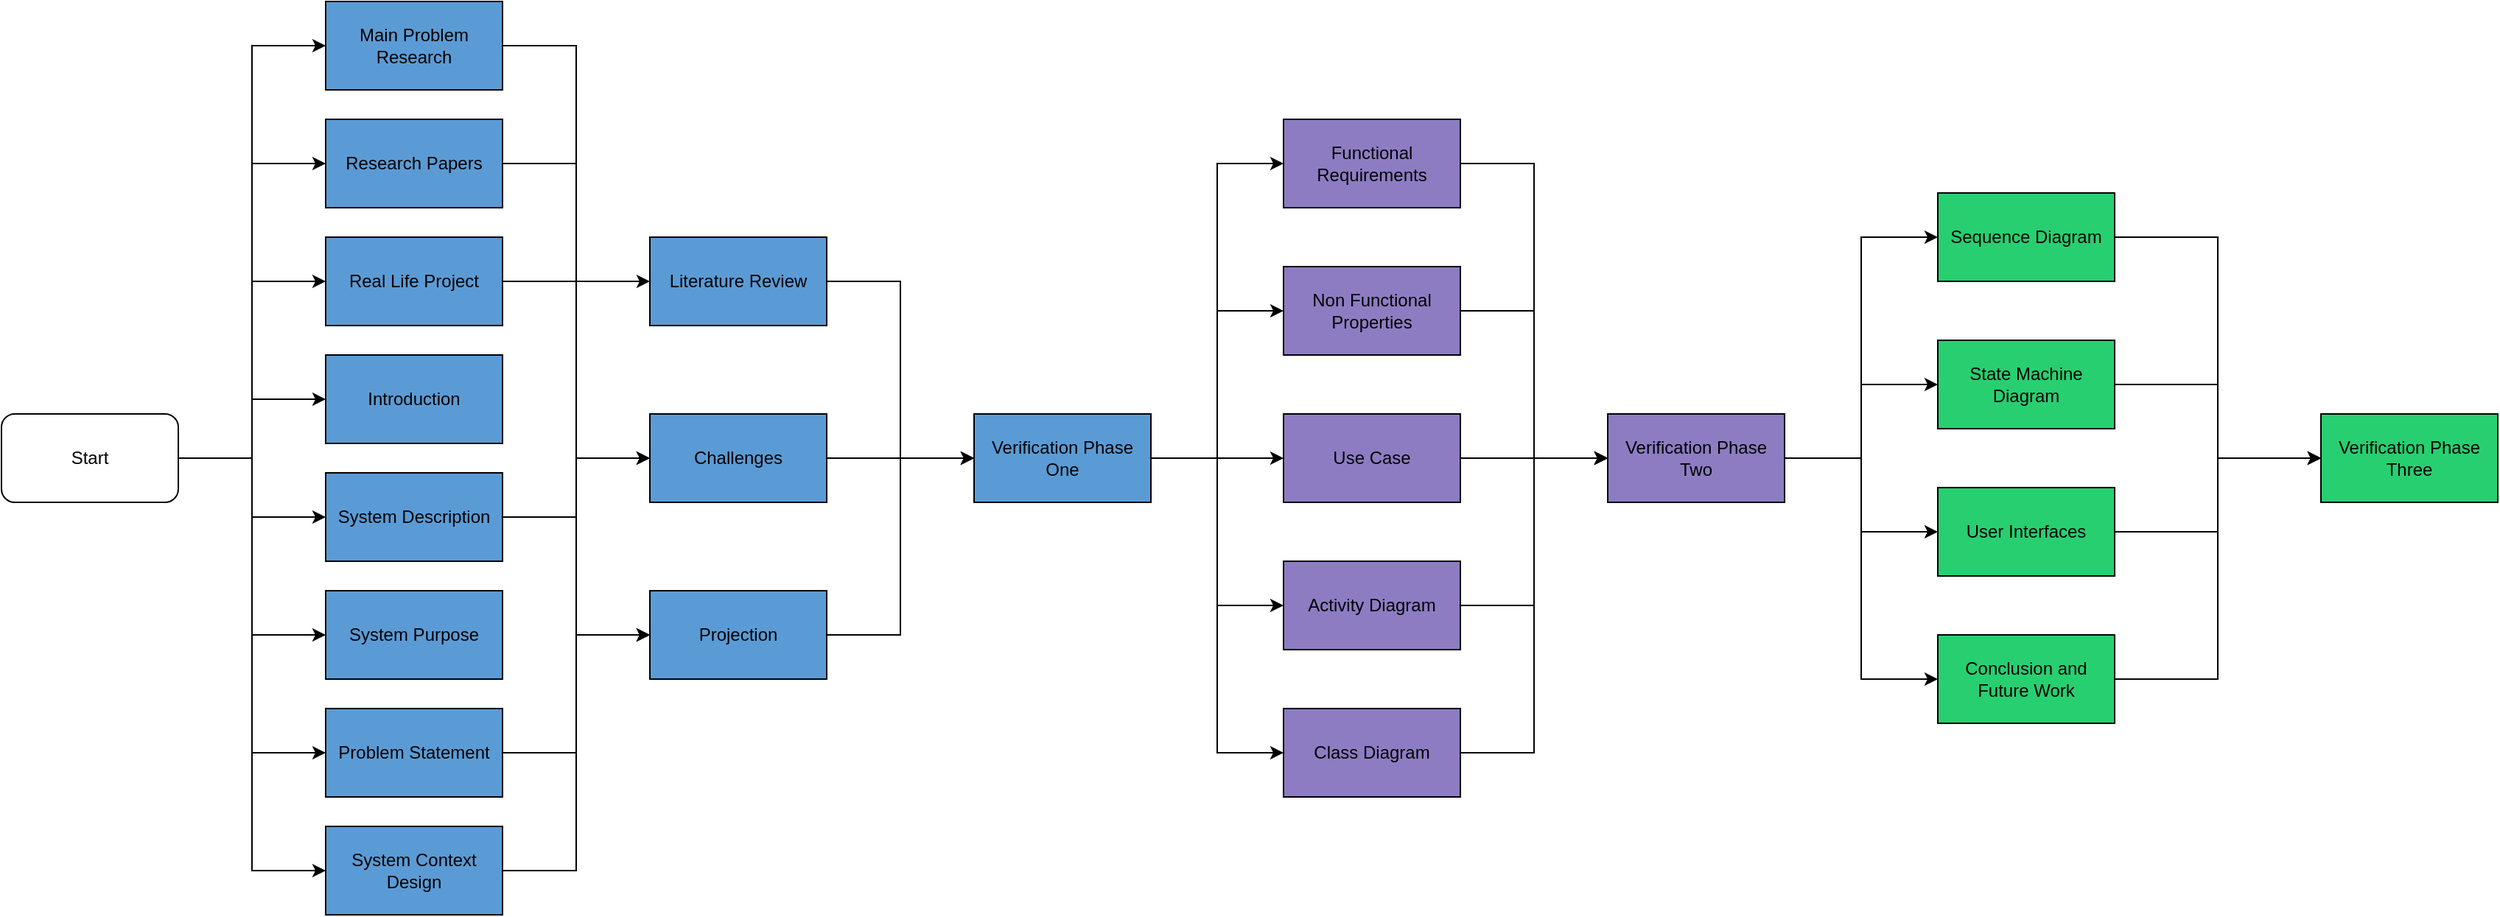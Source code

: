<mxfile version="14.6.9" type="github">
  <diagram id="fe9o9t63jJ4nMrAucya3" name="Page-1">
    <mxGraphModel dx="1955" dy="980" grid="1" gridSize="10" guides="1" tooltips="1" connect="1" arrows="1" fold="1" page="1" pageScale="1" pageWidth="827" pageHeight="1169" math="0" shadow="0">
      <root>
        <mxCell id="0" />
        <mxCell id="1" parent="0" />
        <mxCell id="1kwHoDAKHIwVnWZ9qKXR-3" style="edgeStyle=orthogonalEdgeStyle;rounded=0;orthogonalLoop=1;jettySize=auto;html=1;exitX=1;exitY=0.5;exitDx=0;exitDy=0;entryX=0;entryY=0.5;entryDx=0;entryDy=0;" parent="1" source="1kwHoDAKHIwVnWZ9qKXR-1" target="1kwHoDAKHIwVnWZ9qKXR-2" edge="1">
          <mxGeometry relative="1" as="geometry" />
        </mxCell>
        <mxCell id="1kwHoDAKHIwVnWZ9qKXR-5" style="edgeStyle=orthogonalEdgeStyle;rounded=0;orthogonalLoop=1;jettySize=auto;html=1;exitX=1;exitY=0.5;exitDx=0;exitDy=0;entryX=0;entryY=0.5;entryDx=0;entryDy=0;" parent="1" source="1kwHoDAKHIwVnWZ9qKXR-1" target="1kwHoDAKHIwVnWZ9qKXR-4" edge="1">
          <mxGeometry relative="1" as="geometry" />
        </mxCell>
        <mxCell id="1kwHoDAKHIwVnWZ9qKXR-7" style="edgeStyle=orthogonalEdgeStyle;rounded=0;orthogonalLoop=1;jettySize=auto;html=1;exitX=1;exitY=0.5;exitDx=0;exitDy=0;entryX=0;entryY=0.5;entryDx=0;entryDy=0;" parent="1" source="1kwHoDAKHIwVnWZ9qKXR-1" target="1kwHoDAKHIwVnWZ9qKXR-6" edge="1">
          <mxGeometry relative="1" as="geometry" />
        </mxCell>
        <mxCell id="39DIHfGKGRZBKEEOlCm_-33" style="edgeStyle=orthogonalEdgeStyle;rounded=0;orthogonalLoop=1;jettySize=auto;html=1;exitX=1;exitY=0.5;exitDx=0;exitDy=0;entryX=0;entryY=0.5;entryDx=0;entryDy=0;" parent="1" source="1kwHoDAKHIwVnWZ9qKXR-1" target="1kwHoDAKHIwVnWZ9qKXR-8" edge="1">
          <mxGeometry relative="1" as="geometry" />
        </mxCell>
        <mxCell id="39DIHfGKGRZBKEEOlCm_-34" style="edgeStyle=orthogonalEdgeStyle;rounded=0;orthogonalLoop=1;jettySize=auto;html=1;exitX=1;exitY=0.5;exitDx=0;exitDy=0;entryX=0;entryY=0.5;entryDx=0;entryDy=0;" parent="1" source="1kwHoDAKHIwVnWZ9qKXR-1" target="1kwHoDAKHIwVnWZ9qKXR-11" edge="1">
          <mxGeometry relative="1" as="geometry" />
        </mxCell>
        <mxCell id="39DIHfGKGRZBKEEOlCm_-35" style="edgeStyle=orthogonalEdgeStyle;rounded=0;orthogonalLoop=1;jettySize=auto;html=1;exitX=1;exitY=0.5;exitDx=0;exitDy=0;entryX=0;entryY=0.5;entryDx=0;entryDy=0;" parent="1" source="1kwHoDAKHIwVnWZ9qKXR-1" target="1kwHoDAKHIwVnWZ9qKXR-15" edge="1">
          <mxGeometry relative="1" as="geometry" />
        </mxCell>
        <mxCell id="39DIHfGKGRZBKEEOlCm_-36" style="edgeStyle=orthogonalEdgeStyle;rounded=0;orthogonalLoop=1;jettySize=auto;html=1;exitX=1;exitY=0.5;exitDx=0;exitDy=0;entryX=0;entryY=0.5;entryDx=0;entryDy=0;" parent="1" source="1kwHoDAKHIwVnWZ9qKXR-1" target="1kwHoDAKHIwVnWZ9qKXR-17" edge="1">
          <mxGeometry relative="1" as="geometry" />
        </mxCell>
        <mxCell id="39DIHfGKGRZBKEEOlCm_-37" style="edgeStyle=orthogonalEdgeStyle;rounded=0;orthogonalLoop=1;jettySize=auto;html=1;exitX=1;exitY=0.5;exitDx=0;exitDy=0;entryX=0;entryY=0.5;entryDx=0;entryDy=0;" parent="1" source="1kwHoDAKHIwVnWZ9qKXR-1" target="1kwHoDAKHIwVnWZ9qKXR-19" edge="1">
          <mxGeometry relative="1" as="geometry" />
        </mxCell>
        <mxCell id="1kwHoDAKHIwVnWZ9qKXR-1" value="Start" style="rounded=1;whiteSpace=wrap;html=1;" parent="1" vertex="1">
          <mxGeometry x="386" y="540" width="120" height="60" as="geometry" />
        </mxCell>
        <mxCell id="39DIHfGKGRZBKEEOlCm_-38" style="edgeStyle=orthogonalEdgeStyle;rounded=0;orthogonalLoop=1;jettySize=auto;html=1;exitX=1;exitY=0.5;exitDx=0;exitDy=0;entryX=0;entryY=0.5;entryDx=0;entryDy=0;" parent="1" source="1kwHoDAKHIwVnWZ9qKXR-2" target="1kwHoDAKHIwVnWZ9qKXR-22" edge="1">
          <mxGeometry relative="1" as="geometry" />
        </mxCell>
        <mxCell id="1kwHoDAKHIwVnWZ9qKXR-2" value="Main Problem Research" style="rounded=0;whiteSpace=wrap;html=1;fillColor=#5B9BD5;" parent="1" vertex="1">
          <mxGeometry x="606" y="260" width="120" height="60" as="geometry" />
        </mxCell>
        <mxCell id="39DIHfGKGRZBKEEOlCm_-39" style="edgeStyle=orthogonalEdgeStyle;rounded=0;orthogonalLoop=1;jettySize=auto;html=1;exitX=1;exitY=0.5;exitDx=0;exitDy=0;entryX=0;entryY=0.5;entryDx=0;entryDy=0;" parent="1" source="1kwHoDAKHIwVnWZ9qKXR-4" target="1kwHoDAKHIwVnWZ9qKXR-24" edge="1">
          <mxGeometry relative="1" as="geometry" />
        </mxCell>
        <mxCell id="1kwHoDAKHIwVnWZ9qKXR-4" value="Research Papers" style="rounded=0;whiteSpace=wrap;html=1;fillColor=#5B9BD5;" parent="1" vertex="1">
          <mxGeometry x="606" y="340" width="120" height="60" as="geometry" />
        </mxCell>
        <mxCell id="39DIHfGKGRZBKEEOlCm_-40" style="edgeStyle=orthogonalEdgeStyle;rounded=0;orthogonalLoop=1;jettySize=auto;html=1;exitX=1;exitY=0.5;exitDx=0;exitDy=0;entryX=0;entryY=0.5;entryDx=0;entryDy=0;" parent="1" source="1kwHoDAKHIwVnWZ9qKXR-6" target="1kwHoDAKHIwVnWZ9qKXR-26" edge="1">
          <mxGeometry relative="1" as="geometry" />
        </mxCell>
        <mxCell id="1kwHoDAKHIwVnWZ9qKXR-6" value="Real Life Project" style="rounded=0;whiteSpace=wrap;html=1;fillColor=#5B9BD5;" parent="1" vertex="1">
          <mxGeometry x="606" y="420" width="120" height="60" as="geometry" />
        </mxCell>
        <mxCell id="1kwHoDAKHIwVnWZ9qKXR-8" value="Introduction" style="rounded=0;whiteSpace=wrap;html=1;fillColor=#5B9BD5;" parent="1" vertex="1">
          <mxGeometry x="606" y="500" width="120" height="60" as="geometry" />
        </mxCell>
        <mxCell id="39DIHfGKGRZBKEEOlCm_-42" style="edgeStyle=orthogonalEdgeStyle;rounded=0;orthogonalLoop=1;jettySize=auto;html=1;exitX=1;exitY=0.5;exitDx=0;exitDy=0;entryX=0;entryY=0.5;entryDx=0;entryDy=0;" parent="1" source="1kwHoDAKHIwVnWZ9qKXR-11" target="1kwHoDAKHIwVnWZ9qKXR-26" edge="1">
          <mxGeometry relative="1" as="geometry" />
        </mxCell>
        <mxCell id="1kwHoDAKHIwVnWZ9qKXR-11" value="System Description" style="rounded=0;whiteSpace=wrap;html=1;fillColor=#5B9BD5;" parent="1" vertex="1">
          <mxGeometry x="606" y="580" width="120" height="60" as="geometry" />
        </mxCell>
        <mxCell id="1kwHoDAKHIwVnWZ9qKXR-15" value="System Purpose" style="rounded=0;whiteSpace=wrap;html=1;fillColor=#5B9BD5;" parent="1" vertex="1">
          <mxGeometry x="606" y="660" width="120" height="60" as="geometry" />
        </mxCell>
        <mxCell id="39DIHfGKGRZBKEEOlCm_-44" style="edgeStyle=orthogonalEdgeStyle;rounded=0;orthogonalLoop=1;jettySize=auto;html=1;exitX=1;exitY=0.5;exitDx=0;exitDy=0;entryX=0;entryY=0.5;entryDx=0;entryDy=0;" parent="1" source="1kwHoDAKHIwVnWZ9qKXR-17" target="1kwHoDAKHIwVnWZ9qKXR-26" edge="1">
          <mxGeometry relative="1" as="geometry" />
        </mxCell>
        <mxCell id="1kwHoDAKHIwVnWZ9qKXR-17" value="Problem Statement" style="rounded=0;whiteSpace=wrap;html=1;fillColor=#5B9BD5;" parent="1" vertex="1">
          <mxGeometry x="606" y="740" width="120" height="60" as="geometry" />
        </mxCell>
        <mxCell id="39DIHfGKGRZBKEEOlCm_-45" style="edgeStyle=orthogonalEdgeStyle;rounded=0;orthogonalLoop=1;jettySize=auto;html=1;exitX=1;exitY=0.5;exitDx=0;exitDy=0;entryX=0;entryY=0.5;entryDx=0;entryDy=0;" parent="1" source="1kwHoDAKHIwVnWZ9qKXR-19" target="1kwHoDAKHIwVnWZ9qKXR-24" edge="1">
          <mxGeometry relative="1" as="geometry" />
        </mxCell>
        <mxCell id="1kwHoDAKHIwVnWZ9qKXR-19" value="System Context Design" style="rounded=0;whiteSpace=wrap;html=1;fillColor=#5B9BD5;" parent="1" vertex="1">
          <mxGeometry x="606" y="820" width="120" height="60" as="geometry" />
        </mxCell>
        <mxCell id="k-VmG72Gza5ZQCO4Gvvp-2" style="edgeStyle=orthogonalEdgeStyle;rounded=0;orthogonalLoop=1;jettySize=auto;html=1;exitX=1;exitY=0.5;exitDx=0;exitDy=0;entryX=0;entryY=0.5;entryDx=0;entryDy=0;" parent="1" source="1kwHoDAKHIwVnWZ9qKXR-22" target="k-VmG72Gza5ZQCO4Gvvp-1" edge="1">
          <mxGeometry relative="1" as="geometry" />
        </mxCell>
        <mxCell id="1kwHoDAKHIwVnWZ9qKXR-22" value="Literature Review" style="rounded=0;whiteSpace=wrap;html=1;fillColor=#5B9BD5;" parent="1" vertex="1">
          <mxGeometry x="826" y="420" width="120" height="60" as="geometry" />
        </mxCell>
        <mxCell id="k-VmG72Gza5ZQCO4Gvvp-4" style="edgeStyle=orthogonalEdgeStyle;rounded=0;orthogonalLoop=1;jettySize=auto;html=1;exitX=1;exitY=0.5;exitDx=0;exitDy=0;entryX=0;entryY=0.5;entryDx=0;entryDy=0;" parent="1" source="1kwHoDAKHIwVnWZ9qKXR-24" target="k-VmG72Gza5ZQCO4Gvvp-1" edge="1">
          <mxGeometry relative="1" as="geometry" />
        </mxCell>
        <mxCell id="1kwHoDAKHIwVnWZ9qKXR-24" value="Challenges" style="rounded=0;whiteSpace=wrap;html=1;fillColor=#5B9BD5;" parent="1" vertex="1">
          <mxGeometry x="826" y="540" width="120" height="60" as="geometry" />
        </mxCell>
        <mxCell id="k-VmG72Gza5ZQCO4Gvvp-6" style="edgeStyle=orthogonalEdgeStyle;rounded=0;orthogonalLoop=1;jettySize=auto;html=1;exitX=1;exitY=0.5;exitDx=0;exitDy=0;entryX=0;entryY=0.5;entryDx=0;entryDy=0;" parent="1" source="1kwHoDAKHIwVnWZ9qKXR-26" target="k-VmG72Gza5ZQCO4Gvvp-1" edge="1">
          <mxGeometry relative="1" as="geometry" />
        </mxCell>
        <mxCell id="1kwHoDAKHIwVnWZ9qKXR-26" value="Projection" style="rounded=0;whiteSpace=wrap;html=1;fillColor=#5B9BD5;" parent="1" vertex="1">
          <mxGeometry x="826" y="660" width="120" height="60" as="geometry" />
        </mxCell>
        <mxCell id="39DIHfGKGRZBKEEOlCm_-63" style="edgeStyle=orthogonalEdgeStyle;rounded=0;orthogonalLoop=1;jettySize=auto;html=1;exitX=1;exitY=0.5;exitDx=0;exitDy=0;entryX=0;entryY=0.5;entryDx=0;entryDy=0;" parent="1" source="39DIHfGKGRZBKEEOlCm_-2" target="39DIHfGKGRZBKEEOlCm_-3" edge="1">
          <mxGeometry relative="1" as="geometry" />
        </mxCell>
        <mxCell id="39DIHfGKGRZBKEEOlCm_-2" value="Functional Requirements" style="rounded=0;whiteSpace=wrap;html=1;fillColor=#8E7CC3;" parent="1" vertex="1">
          <mxGeometry x="1256" y="340" width="120" height="60" as="geometry" />
        </mxCell>
        <mxCell id="39DIHfGKGRZBKEEOlCm_-32" style="edgeStyle=orthogonalEdgeStyle;rounded=0;orthogonalLoop=1;jettySize=auto;html=1;exitX=1;exitY=0.5;exitDx=0;exitDy=0;entryX=0;entryY=0.5;entryDx=0;entryDy=0;" parent="1" source="39DIHfGKGRZBKEEOlCm_-3" target="gVUuNYYb5GjVkxLs63HM-12" edge="1">
          <mxGeometry relative="1" as="geometry">
            <mxPoint x="1666" y="570" as="targetPoint" />
          </mxGeometry>
        </mxCell>
        <mxCell id="gVUuNYYb5GjVkxLs63HM-16" style="edgeStyle=orthogonalEdgeStyle;rounded=0;orthogonalLoop=1;jettySize=auto;html=1;exitX=1;exitY=0.5;exitDx=0;exitDy=0;entryX=0;entryY=0.5;entryDx=0;entryDy=0;" edge="1" parent="1" source="39DIHfGKGRZBKEEOlCm_-3" target="gVUuNYYb5GjVkxLs63HM-11">
          <mxGeometry relative="1" as="geometry" />
        </mxCell>
        <mxCell id="gVUuNYYb5GjVkxLs63HM-17" style="edgeStyle=orthogonalEdgeStyle;rounded=0;orthogonalLoop=1;jettySize=auto;html=1;exitX=1;exitY=0.5;exitDx=0;exitDy=0;entryX=0;entryY=0.5;entryDx=0;entryDy=0;" edge="1" parent="1" source="39DIHfGKGRZBKEEOlCm_-3" target="gVUuNYYb5GjVkxLs63HM-13">
          <mxGeometry relative="1" as="geometry" />
        </mxCell>
        <mxCell id="gVUuNYYb5GjVkxLs63HM-19" style="edgeStyle=orthogonalEdgeStyle;rounded=0;orthogonalLoop=1;jettySize=auto;html=1;exitX=1;exitY=0.5;exitDx=0;exitDy=0;entryX=0;entryY=0.5;entryDx=0;entryDy=0;" edge="1" parent="1" source="39DIHfGKGRZBKEEOlCm_-3" target="gVUuNYYb5GjVkxLs63HM-15">
          <mxGeometry relative="1" as="geometry" />
        </mxCell>
        <mxCell id="39DIHfGKGRZBKEEOlCm_-3" value="Verification Phase Two" style="rounded=0;whiteSpace=wrap;html=1;fillColor=#8E7CC3;" parent="1" vertex="1">
          <mxGeometry x="1476" y="540" width="120" height="60" as="geometry" />
        </mxCell>
        <mxCell id="39DIHfGKGRZBKEEOlCm_-58" style="edgeStyle=orthogonalEdgeStyle;rounded=0;orthogonalLoop=1;jettySize=auto;html=1;exitX=1;exitY=0.5;exitDx=0;exitDy=0;entryX=0;entryY=0.5;entryDx=0;entryDy=0;" parent="1" source="39DIHfGKGRZBKEEOlCm_-4" target="39DIHfGKGRZBKEEOlCm_-3" edge="1">
          <mxGeometry relative="1" as="geometry" />
        </mxCell>
        <mxCell id="39DIHfGKGRZBKEEOlCm_-4" value="Use Case" style="rounded=0;whiteSpace=wrap;html=1;fillColor=#8E7CC3;" parent="1" vertex="1">
          <mxGeometry x="1256" y="540" width="120" height="60" as="geometry" />
        </mxCell>
        <mxCell id="39DIHfGKGRZBKEEOlCm_-62" style="edgeStyle=orthogonalEdgeStyle;rounded=0;orthogonalLoop=1;jettySize=auto;html=1;exitX=1;exitY=0.5;exitDx=0;exitDy=0;entryX=0;entryY=0.5;entryDx=0;entryDy=0;" parent="1" source="39DIHfGKGRZBKEEOlCm_-7" target="39DIHfGKGRZBKEEOlCm_-3" edge="1">
          <mxGeometry relative="1" as="geometry" />
        </mxCell>
        <mxCell id="39DIHfGKGRZBKEEOlCm_-7" value="Non Functional Properties" style="rounded=0;whiteSpace=wrap;html=1;fillColor=#8E7CC3;" parent="1" vertex="1">
          <mxGeometry x="1256" y="440" width="120" height="60" as="geometry" />
        </mxCell>
        <mxCell id="39DIHfGKGRZBKEEOlCm_-60" style="edgeStyle=orthogonalEdgeStyle;rounded=0;orthogonalLoop=1;jettySize=auto;html=1;exitX=1;exitY=0.5;exitDx=0;exitDy=0;entryX=0;entryY=0.5;entryDx=0;entryDy=0;" parent="1" source="39DIHfGKGRZBKEEOlCm_-11" target="39DIHfGKGRZBKEEOlCm_-3" edge="1">
          <mxGeometry relative="1" as="geometry" />
        </mxCell>
        <mxCell id="39DIHfGKGRZBKEEOlCm_-11" value="Activity Diagram" style="rounded=0;whiteSpace=wrap;html=1;fillColor=#8E7CC3;" parent="1" vertex="1">
          <mxGeometry x="1256" y="640" width="120" height="60" as="geometry" />
        </mxCell>
        <mxCell id="39DIHfGKGRZBKEEOlCm_-61" style="edgeStyle=orthogonalEdgeStyle;rounded=0;orthogonalLoop=1;jettySize=auto;html=1;exitX=1;exitY=0.5;exitDx=0;exitDy=0;entryX=0;entryY=0.5;entryDx=0;entryDy=0;" parent="1" source="39DIHfGKGRZBKEEOlCm_-26" target="39DIHfGKGRZBKEEOlCm_-3" edge="1">
          <mxGeometry relative="1" as="geometry" />
        </mxCell>
        <mxCell id="39DIHfGKGRZBKEEOlCm_-26" value="Class Diagram" style="rounded=0;whiteSpace=wrap;html=1;fillColor=#8E7CC3;" parent="1" vertex="1">
          <mxGeometry x="1256" y="740" width="120" height="60" as="geometry" />
        </mxCell>
        <mxCell id="k-VmG72Gza5ZQCO4Gvvp-7" style="edgeStyle=orthogonalEdgeStyle;rounded=0;orthogonalLoop=1;jettySize=auto;html=1;exitX=1;exitY=0.5;exitDx=0;exitDy=0;entryX=0;entryY=0.5;entryDx=0;entryDy=0;" parent="1" source="k-VmG72Gza5ZQCO4Gvvp-1" target="39DIHfGKGRZBKEEOlCm_-2" edge="1">
          <mxGeometry relative="1" as="geometry" />
        </mxCell>
        <mxCell id="k-VmG72Gza5ZQCO4Gvvp-8" style="edgeStyle=orthogonalEdgeStyle;rounded=0;orthogonalLoop=1;jettySize=auto;html=1;exitX=1;exitY=0.5;exitDx=0;exitDy=0;entryX=0;entryY=0.5;entryDx=0;entryDy=0;" parent="1" source="k-VmG72Gza5ZQCO4Gvvp-1" target="39DIHfGKGRZBKEEOlCm_-7" edge="1">
          <mxGeometry relative="1" as="geometry" />
        </mxCell>
        <mxCell id="k-VmG72Gza5ZQCO4Gvvp-9" style="edgeStyle=orthogonalEdgeStyle;rounded=0;orthogonalLoop=1;jettySize=auto;html=1;exitX=1;exitY=0.5;exitDx=0;exitDy=0;entryX=0;entryY=0.5;entryDx=0;entryDy=0;" parent="1" source="k-VmG72Gza5ZQCO4Gvvp-1" target="39DIHfGKGRZBKEEOlCm_-4" edge="1">
          <mxGeometry relative="1" as="geometry" />
        </mxCell>
        <mxCell id="k-VmG72Gza5ZQCO4Gvvp-10" style="edgeStyle=orthogonalEdgeStyle;rounded=0;orthogonalLoop=1;jettySize=auto;html=1;exitX=1;exitY=0.5;exitDx=0;exitDy=0;entryX=0;entryY=0.5;entryDx=0;entryDy=0;" parent="1" source="k-VmG72Gza5ZQCO4Gvvp-1" target="39DIHfGKGRZBKEEOlCm_-11" edge="1">
          <mxGeometry relative="1" as="geometry" />
        </mxCell>
        <mxCell id="k-VmG72Gza5ZQCO4Gvvp-11" style="edgeStyle=orthogonalEdgeStyle;rounded=0;orthogonalLoop=1;jettySize=auto;html=1;exitX=1;exitY=0.5;exitDx=0;exitDy=0;entryX=0;entryY=0.5;entryDx=0;entryDy=0;" parent="1" source="k-VmG72Gza5ZQCO4Gvvp-1" target="39DIHfGKGRZBKEEOlCm_-26" edge="1">
          <mxGeometry relative="1" as="geometry" />
        </mxCell>
        <mxCell id="k-VmG72Gza5ZQCO4Gvvp-1" value="Verification Phase One" style="rounded=0;whiteSpace=wrap;html=1;fillColor=#5B9BD5;" parent="1" vertex="1">
          <mxGeometry x="1046" y="540" width="120" height="60" as="geometry" />
        </mxCell>
        <mxCell id="gVUuNYYb5GjVkxLs63HM-24" style="edgeStyle=orthogonalEdgeStyle;rounded=0;orthogonalLoop=1;jettySize=auto;html=1;exitX=1;exitY=0.5;exitDx=0;exitDy=0;entryX=0;entryY=0.5;entryDx=0;entryDy=0;" edge="1" parent="1" source="gVUuNYYb5GjVkxLs63HM-11" target="gVUuNYYb5GjVkxLs63HM-23">
          <mxGeometry relative="1" as="geometry" />
        </mxCell>
        <mxCell id="gVUuNYYb5GjVkxLs63HM-11" value="Sequence Diagram" style="rounded=0;whiteSpace=wrap;html=1;fillColor=#28cf70;" vertex="1" parent="1">
          <mxGeometry x="1700" y="390" width="120" height="60" as="geometry" />
        </mxCell>
        <mxCell id="gVUuNYYb5GjVkxLs63HM-26" style="edgeStyle=orthogonalEdgeStyle;rounded=0;orthogonalLoop=1;jettySize=auto;html=1;exitX=1;exitY=0.5;exitDx=0;exitDy=0;entryX=0;entryY=0.5;entryDx=0;entryDy=0;" edge="1" parent="1" source="gVUuNYYb5GjVkxLs63HM-12" target="gVUuNYYb5GjVkxLs63HM-23">
          <mxGeometry relative="1" as="geometry" />
        </mxCell>
        <mxCell id="gVUuNYYb5GjVkxLs63HM-12" value="User Interfaces" style="rounded=0;whiteSpace=wrap;html=1;fillColor=#28cf70;" vertex="1" parent="1">
          <mxGeometry x="1700" y="590" width="120" height="60" as="geometry" />
        </mxCell>
        <mxCell id="gVUuNYYb5GjVkxLs63HM-25" style="edgeStyle=orthogonalEdgeStyle;rounded=0;orthogonalLoop=1;jettySize=auto;html=1;exitX=1;exitY=0.5;exitDx=0;exitDy=0;entryX=0;entryY=0.5;entryDx=0;entryDy=0;" edge="1" parent="1" source="gVUuNYYb5GjVkxLs63HM-13" target="gVUuNYYb5GjVkxLs63HM-23">
          <mxGeometry relative="1" as="geometry" />
        </mxCell>
        <mxCell id="gVUuNYYb5GjVkxLs63HM-13" value="State Machine Diagram" style="rounded=0;whiteSpace=wrap;html=1;fillColor=#28cf70;" vertex="1" parent="1">
          <mxGeometry x="1700" y="490" width="120" height="60" as="geometry" />
        </mxCell>
        <mxCell id="gVUuNYYb5GjVkxLs63HM-27" style="edgeStyle=orthogonalEdgeStyle;rounded=0;orthogonalLoop=1;jettySize=auto;html=1;exitX=1;exitY=0.5;exitDx=0;exitDy=0;entryX=0;entryY=0.5;entryDx=0;entryDy=0;" edge="1" parent="1" source="gVUuNYYb5GjVkxLs63HM-15" target="gVUuNYYb5GjVkxLs63HM-23">
          <mxGeometry relative="1" as="geometry" />
        </mxCell>
        <mxCell id="gVUuNYYb5GjVkxLs63HM-15" value="Conclusion and Future Work" style="rounded=0;whiteSpace=wrap;html=1;fillColor=#28cf70;" vertex="1" parent="1">
          <mxGeometry x="1700" y="690" width="120" height="60" as="geometry" />
        </mxCell>
        <mxCell id="gVUuNYYb5GjVkxLs63HM-23" value="Verification Phase Three" style="rounded=0;whiteSpace=wrap;html=1;fillColor=#28CF70;" vertex="1" parent="1">
          <mxGeometry x="1960" y="540" width="120" height="60" as="geometry" />
        </mxCell>
      </root>
    </mxGraphModel>
  </diagram>
</mxfile>
